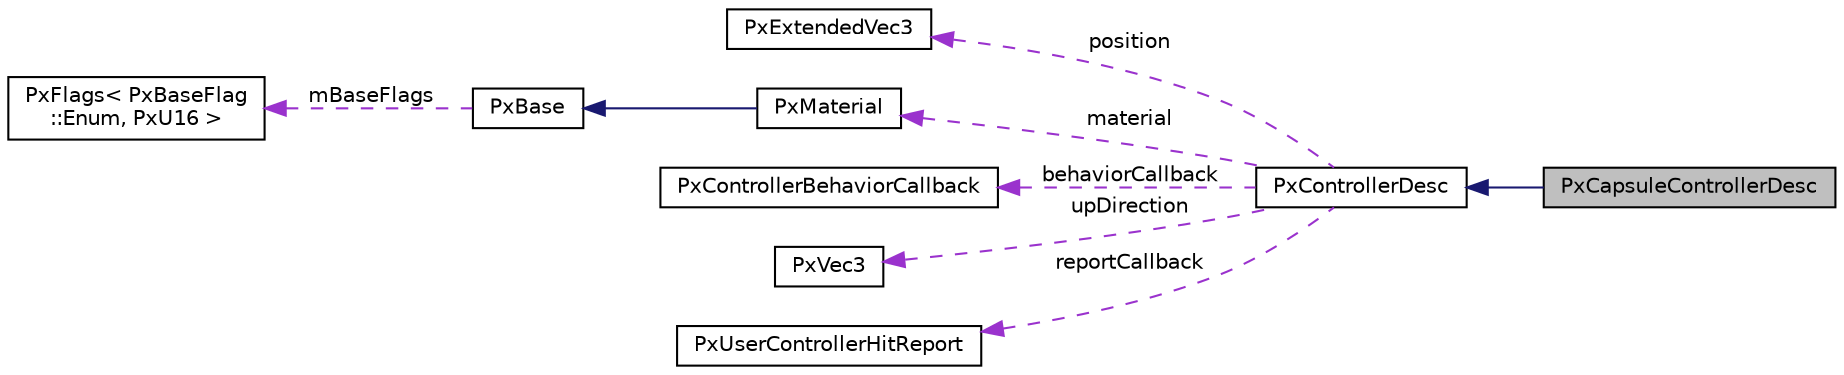 digraph "PxCapsuleControllerDesc"
{
  edge [fontname="Helvetica",fontsize="10",labelfontname="Helvetica",labelfontsize="10"];
  node [fontname="Helvetica",fontsize="10",shape=record];
  rankdir="LR";
  Node2 [label="PxCapsuleControllerDesc",height=0.2,width=0.4,color="black", fillcolor="grey75", style="filled", fontcolor="black"];
  Node3 -> Node2 [dir="back",color="midnightblue",fontsize="10",style="solid",fontname="Helvetica"];
  Node3 [label="PxControllerDesc",height=0.2,width=0.4,color="black", fillcolor="white", style="filled",URL="$classPxControllerDesc.html",tooltip="Descriptor class for a character controller. "];
  Node4 -> Node3 [dir="back",color="darkorchid3",fontsize="10",style="dashed",label=" position" ,fontname="Helvetica"];
  Node4 [label="PxExtendedVec3",height=0.2,width=0.4,color="black", fillcolor="white", style="filled",URL="$structPxExtendedVec3.html"];
  Node5 -> Node3 [dir="back",color="darkorchid3",fontsize="10",style="dashed",label=" material" ,fontname="Helvetica"];
  Node5 [label="PxMaterial",height=0.2,width=0.4,color="black", fillcolor="white", style="filled",URL="$classPxMaterial.html",tooltip="Material class to represent a set of surface properties. "];
  Node6 -> Node5 [dir="back",color="midnightblue",fontsize="10",style="solid",fontname="Helvetica"];
  Node6 [label="PxBase",height=0.2,width=0.4,color="black", fillcolor="white", style="filled",URL="$classPxBase.html",tooltip="Base class for objects that can be members of a PxCollection. "];
  Node7 -> Node6 [dir="back",color="darkorchid3",fontsize="10",style="dashed",label=" mBaseFlags" ,fontname="Helvetica"];
  Node7 [label="PxFlags\< PxBaseFlag\l::Enum, PxU16 \>",height=0.2,width=0.4,color="black", fillcolor="white", style="filled",URL="$classPxFlags.html"];
  Node8 -> Node3 [dir="back",color="darkorchid3",fontsize="10",style="dashed",label=" behaviorCallback" ,fontname="Helvetica"];
  Node8 [label="PxControllerBehaviorCallback",height=0.2,width=0.4,color="black", fillcolor="white", style="filled",URL="$classPxControllerBehaviorCallback.html",tooltip="User behavior callback. "];
  Node9 -> Node3 [dir="back",color="darkorchid3",fontsize="10",style="dashed",label=" upDirection" ,fontname="Helvetica"];
  Node9 [label="PxVec3",height=0.2,width=0.4,color="black", fillcolor="white", style="filled",URL="$classPxVec3.html",tooltip="3 Element vector class. "];
  Node10 -> Node3 [dir="back",color="darkorchid3",fontsize="10",style="dashed",label=" reportCallback" ,fontname="Helvetica"];
  Node10 [label="PxUserControllerHitReport",height=0.2,width=0.4,color="black", fillcolor="white", style="filled",URL="$classPxUserControllerHitReport.html",tooltip="User callback class for character controller events. "];
}
